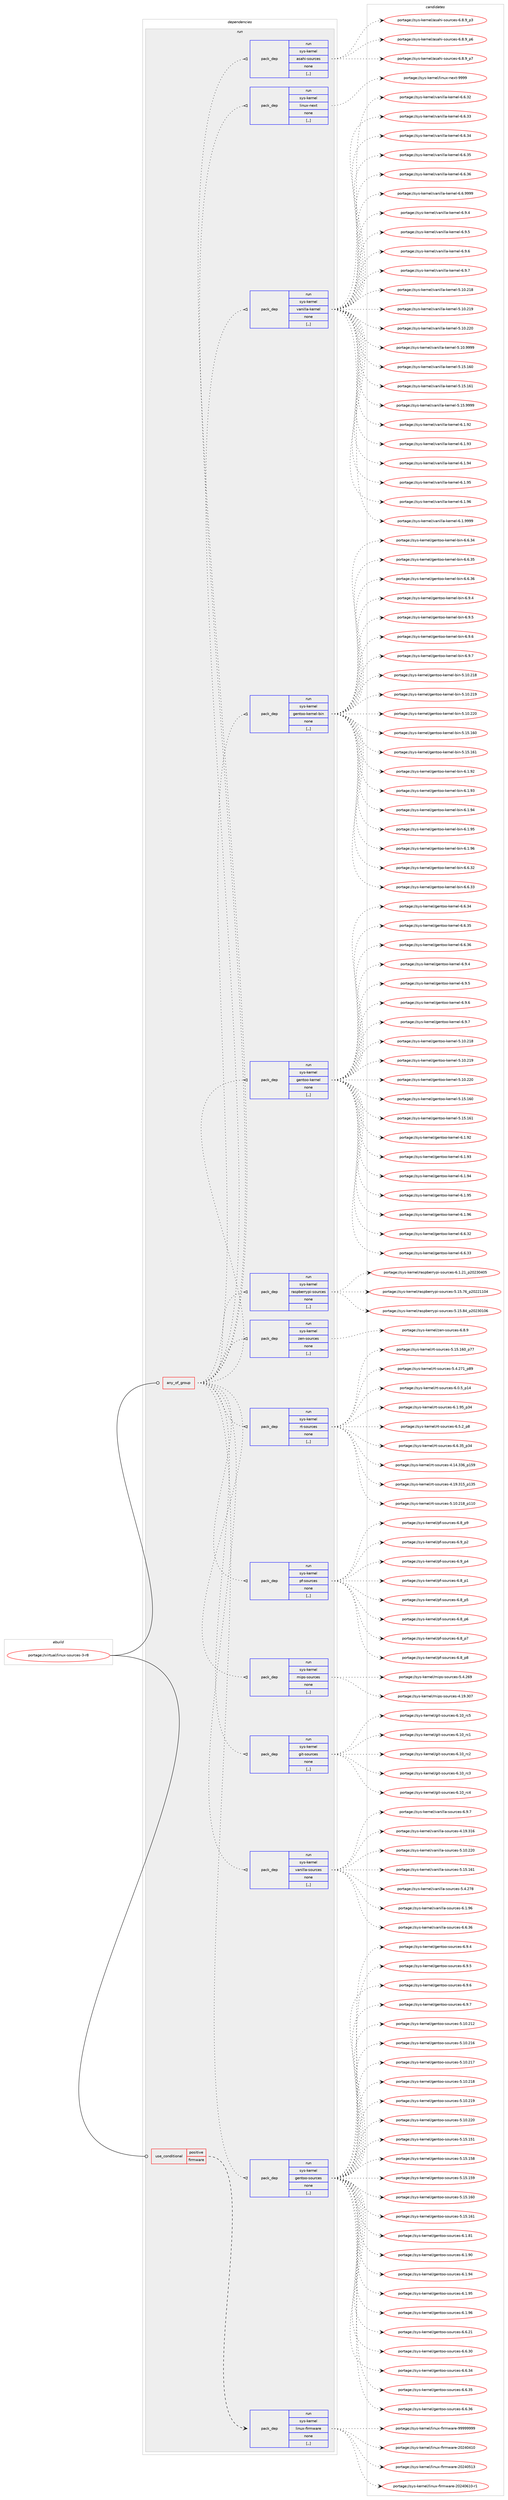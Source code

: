 digraph prolog {

# *************
# Graph options
# *************

newrank=true;
concentrate=true;
compound=true;
graph [rankdir=LR,fontname=Helvetica,fontsize=10,ranksep=1.5];#, ranksep=2.5, nodesep=0.2];
edge  [arrowhead=vee];
node  [fontname=Helvetica,fontsize=10];

# **********
# The ebuild
# **********

subgraph cluster_leftcol {
color=gray;
rank=same;
label=<<i>ebuild</i>>;
id [label="portage://virtual/linux-sources-3-r8", color=red, width=4, href="../virtual/linux-sources-3-r8.svg"];
}

# ****************
# The dependencies
# ****************

subgraph cluster_midcol {
color=gray;
label=<<i>dependencies</i>>;
subgraph cluster_compile {
fillcolor="#eeeeee";
style=filled;
label=<<i>compile</i>>;
}
subgraph cluster_compileandrun {
fillcolor="#eeeeee";
style=filled;
label=<<i>compile and run</i>>;
}
subgraph cluster_run {
fillcolor="#eeeeee";
style=filled;
label=<<i>run</i>>;
subgraph any26 {
dependency4120 [label=<<TABLE BORDER="0" CELLBORDER="1" CELLSPACING="0" CELLPADDING="4"><TR><TD CELLPADDING="10">any_of_group</TD></TR></TABLE>>, shape=none, color=red];subgraph pack3433 {
dependency4121 [label=<<TABLE BORDER="0" CELLBORDER="1" CELLSPACING="0" CELLPADDING="4" WIDTH="220"><TR><TD ROWSPAN="6" CELLPADDING="30">pack_dep</TD></TR><TR><TD WIDTH="110">run</TD></TR><TR><TD>sys-kernel</TD></TR><TR><TD>gentoo-sources</TD></TR><TR><TD>none</TD></TR><TR><TD>[,,]</TD></TR></TABLE>>, shape=none, color=blue];
}
dependency4120:e -> dependency4121:w [weight=20,style="dotted",arrowhead="oinv"];
subgraph pack3434 {
dependency4122 [label=<<TABLE BORDER="0" CELLBORDER="1" CELLSPACING="0" CELLPADDING="4" WIDTH="220"><TR><TD ROWSPAN="6" CELLPADDING="30">pack_dep</TD></TR><TR><TD WIDTH="110">run</TD></TR><TR><TD>sys-kernel</TD></TR><TR><TD>vanilla-sources</TD></TR><TR><TD>none</TD></TR><TR><TD>[,,]</TD></TR></TABLE>>, shape=none, color=blue];
}
dependency4120:e -> dependency4122:w [weight=20,style="dotted",arrowhead="oinv"];
subgraph pack3435 {
dependency4123 [label=<<TABLE BORDER="0" CELLBORDER="1" CELLSPACING="0" CELLPADDING="4" WIDTH="220"><TR><TD ROWSPAN="6" CELLPADDING="30">pack_dep</TD></TR><TR><TD WIDTH="110">run</TD></TR><TR><TD>sys-kernel</TD></TR><TR><TD>git-sources</TD></TR><TR><TD>none</TD></TR><TR><TD>[,,]</TD></TR></TABLE>>, shape=none, color=blue];
}
dependency4120:e -> dependency4123:w [weight=20,style="dotted",arrowhead="oinv"];
subgraph pack3436 {
dependency4124 [label=<<TABLE BORDER="0" CELLBORDER="1" CELLSPACING="0" CELLPADDING="4" WIDTH="220"><TR><TD ROWSPAN="6" CELLPADDING="30">pack_dep</TD></TR><TR><TD WIDTH="110">run</TD></TR><TR><TD>sys-kernel</TD></TR><TR><TD>mips-sources</TD></TR><TR><TD>none</TD></TR><TR><TD>[,,]</TD></TR></TABLE>>, shape=none, color=blue];
}
dependency4120:e -> dependency4124:w [weight=20,style="dotted",arrowhead="oinv"];
subgraph pack3437 {
dependency4125 [label=<<TABLE BORDER="0" CELLBORDER="1" CELLSPACING="0" CELLPADDING="4" WIDTH="220"><TR><TD ROWSPAN="6" CELLPADDING="30">pack_dep</TD></TR><TR><TD WIDTH="110">run</TD></TR><TR><TD>sys-kernel</TD></TR><TR><TD>pf-sources</TD></TR><TR><TD>none</TD></TR><TR><TD>[,,]</TD></TR></TABLE>>, shape=none, color=blue];
}
dependency4120:e -> dependency4125:w [weight=20,style="dotted",arrowhead="oinv"];
subgraph pack3438 {
dependency4126 [label=<<TABLE BORDER="0" CELLBORDER="1" CELLSPACING="0" CELLPADDING="4" WIDTH="220"><TR><TD ROWSPAN="6" CELLPADDING="30">pack_dep</TD></TR><TR><TD WIDTH="110">run</TD></TR><TR><TD>sys-kernel</TD></TR><TR><TD>rt-sources</TD></TR><TR><TD>none</TD></TR><TR><TD>[,,]</TD></TR></TABLE>>, shape=none, color=blue];
}
dependency4120:e -> dependency4126:w [weight=20,style="dotted",arrowhead="oinv"];
subgraph pack3439 {
dependency4127 [label=<<TABLE BORDER="0" CELLBORDER="1" CELLSPACING="0" CELLPADDING="4" WIDTH="220"><TR><TD ROWSPAN="6" CELLPADDING="30">pack_dep</TD></TR><TR><TD WIDTH="110">run</TD></TR><TR><TD>sys-kernel</TD></TR><TR><TD>zen-sources</TD></TR><TR><TD>none</TD></TR><TR><TD>[,,]</TD></TR></TABLE>>, shape=none, color=blue];
}
dependency4120:e -> dependency4127:w [weight=20,style="dotted",arrowhead="oinv"];
subgraph pack3440 {
dependency4128 [label=<<TABLE BORDER="0" CELLBORDER="1" CELLSPACING="0" CELLPADDING="4" WIDTH="220"><TR><TD ROWSPAN="6" CELLPADDING="30">pack_dep</TD></TR><TR><TD WIDTH="110">run</TD></TR><TR><TD>sys-kernel</TD></TR><TR><TD>raspberrypi-sources</TD></TR><TR><TD>none</TD></TR><TR><TD>[,,]</TD></TR></TABLE>>, shape=none, color=blue];
}
dependency4120:e -> dependency4128:w [weight=20,style="dotted",arrowhead="oinv"];
subgraph pack3441 {
dependency4129 [label=<<TABLE BORDER="0" CELLBORDER="1" CELLSPACING="0" CELLPADDING="4" WIDTH="220"><TR><TD ROWSPAN="6" CELLPADDING="30">pack_dep</TD></TR><TR><TD WIDTH="110">run</TD></TR><TR><TD>sys-kernel</TD></TR><TR><TD>gentoo-kernel</TD></TR><TR><TD>none</TD></TR><TR><TD>[,,]</TD></TR></TABLE>>, shape=none, color=blue];
}
dependency4120:e -> dependency4129:w [weight=20,style="dotted",arrowhead="oinv"];
subgraph pack3442 {
dependency4130 [label=<<TABLE BORDER="0" CELLBORDER="1" CELLSPACING="0" CELLPADDING="4" WIDTH="220"><TR><TD ROWSPAN="6" CELLPADDING="30">pack_dep</TD></TR><TR><TD WIDTH="110">run</TD></TR><TR><TD>sys-kernel</TD></TR><TR><TD>gentoo-kernel-bin</TD></TR><TR><TD>none</TD></TR><TR><TD>[,,]</TD></TR></TABLE>>, shape=none, color=blue];
}
dependency4120:e -> dependency4130:w [weight=20,style="dotted",arrowhead="oinv"];
subgraph pack3443 {
dependency4131 [label=<<TABLE BORDER="0" CELLBORDER="1" CELLSPACING="0" CELLPADDING="4" WIDTH="220"><TR><TD ROWSPAN="6" CELLPADDING="30">pack_dep</TD></TR><TR><TD WIDTH="110">run</TD></TR><TR><TD>sys-kernel</TD></TR><TR><TD>vanilla-kernel</TD></TR><TR><TD>none</TD></TR><TR><TD>[,,]</TD></TR></TABLE>>, shape=none, color=blue];
}
dependency4120:e -> dependency4131:w [weight=20,style="dotted",arrowhead="oinv"];
subgraph pack3444 {
dependency4132 [label=<<TABLE BORDER="0" CELLBORDER="1" CELLSPACING="0" CELLPADDING="4" WIDTH="220"><TR><TD ROWSPAN="6" CELLPADDING="30">pack_dep</TD></TR><TR><TD WIDTH="110">run</TD></TR><TR><TD>sys-kernel</TD></TR><TR><TD>linux-next</TD></TR><TR><TD>none</TD></TR><TR><TD>[,,]</TD></TR></TABLE>>, shape=none, color=blue];
}
dependency4120:e -> dependency4132:w [weight=20,style="dotted",arrowhead="oinv"];
subgraph pack3445 {
dependency4133 [label=<<TABLE BORDER="0" CELLBORDER="1" CELLSPACING="0" CELLPADDING="4" WIDTH="220"><TR><TD ROWSPAN="6" CELLPADDING="30">pack_dep</TD></TR><TR><TD WIDTH="110">run</TD></TR><TR><TD>sys-kernel</TD></TR><TR><TD>asahi-sources</TD></TR><TR><TD>none</TD></TR><TR><TD>[,,]</TD></TR></TABLE>>, shape=none, color=blue];
}
dependency4120:e -> dependency4133:w [weight=20,style="dotted",arrowhead="oinv"];
}
id:e -> dependency4120:w [weight=20,style="solid",arrowhead="odot"];
subgraph cond663 {
dependency4134 [label=<<TABLE BORDER="0" CELLBORDER="1" CELLSPACING="0" CELLPADDING="4"><TR><TD ROWSPAN="3" CELLPADDING="10">use_conditional</TD></TR><TR><TD>positive</TD></TR><TR><TD>firmware</TD></TR></TABLE>>, shape=none, color=red];
subgraph pack3446 {
dependency4135 [label=<<TABLE BORDER="0" CELLBORDER="1" CELLSPACING="0" CELLPADDING="4" WIDTH="220"><TR><TD ROWSPAN="6" CELLPADDING="30">pack_dep</TD></TR><TR><TD WIDTH="110">run</TD></TR><TR><TD>sys-kernel</TD></TR><TR><TD>linux-firmware</TD></TR><TR><TD>none</TD></TR><TR><TD>[,,]</TD></TR></TABLE>>, shape=none, color=blue];
}
dependency4134:e -> dependency4135:w [weight=20,style="dashed",arrowhead="vee"];
}
id:e -> dependency4134:w [weight=20,style="solid",arrowhead="odot"];
}
}

# **************
# The candidates
# **************

subgraph cluster_choices {
rank=same;
color=gray;
label=<<i>candidates</i>>;

subgraph choice3433 {
color=black;
nodesep=1;
choice11512111545107101114110101108471031011101161111114511511111711499101115455346494846504950 [label="portage://sys-kernel/gentoo-sources-5.10.212", color=red, width=4,href="../sys-kernel/gentoo-sources-5.10.212.svg"];
choice11512111545107101114110101108471031011101161111114511511111711499101115455346494846504954 [label="portage://sys-kernel/gentoo-sources-5.10.216", color=red, width=4,href="../sys-kernel/gentoo-sources-5.10.216.svg"];
choice11512111545107101114110101108471031011101161111114511511111711499101115455346494846504955 [label="portage://sys-kernel/gentoo-sources-5.10.217", color=red, width=4,href="../sys-kernel/gentoo-sources-5.10.217.svg"];
choice11512111545107101114110101108471031011101161111114511511111711499101115455346494846504956 [label="portage://sys-kernel/gentoo-sources-5.10.218", color=red, width=4,href="../sys-kernel/gentoo-sources-5.10.218.svg"];
choice11512111545107101114110101108471031011101161111114511511111711499101115455346494846504957 [label="portage://sys-kernel/gentoo-sources-5.10.219", color=red, width=4,href="../sys-kernel/gentoo-sources-5.10.219.svg"];
choice11512111545107101114110101108471031011101161111114511511111711499101115455346494846505048 [label="portage://sys-kernel/gentoo-sources-5.10.220", color=red, width=4,href="../sys-kernel/gentoo-sources-5.10.220.svg"];
choice11512111545107101114110101108471031011101161111114511511111711499101115455346495346495349 [label="portage://sys-kernel/gentoo-sources-5.15.151", color=red, width=4,href="../sys-kernel/gentoo-sources-5.15.151.svg"];
choice11512111545107101114110101108471031011101161111114511511111711499101115455346495346495356 [label="portage://sys-kernel/gentoo-sources-5.15.158", color=red, width=4,href="../sys-kernel/gentoo-sources-5.15.158.svg"];
choice11512111545107101114110101108471031011101161111114511511111711499101115455346495346495357 [label="portage://sys-kernel/gentoo-sources-5.15.159", color=red, width=4,href="../sys-kernel/gentoo-sources-5.15.159.svg"];
choice11512111545107101114110101108471031011101161111114511511111711499101115455346495346495448 [label="portage://sys-kernel/gentoo-sources-5.15.160", color=red, width=4,href="../sys-kernel/gentoo-sources-5.15.160.svg"];
choice11512111545107101114110101108471031011101161111114511511111711499101115455346495346495449 [label="portage://sys-kernel/gentoo-sources-5.15.161", color=red, width=4,href="../sys-kernel/gentoo-sources-5.15.161.svg"];
choice1151211154510710111411010110847103101110116111111451151111171149910111545544649465649 [label="portage://sys-kernel/gentoo-sources-6.1.81", color=red, width=4,href="../sys-kernel/gentoo-sources-6.1.81.svg"];
choice1151211154510710111411010110847103101110116111111451151111171149910111545544649465748 [label="portage://sys-kernel/gentoo-sources-6.1.90", color=red, width=4,href="../sys-kernel/gentoo-sources-6.1.90.svg"];
choice1151211154510710111411010110847103101110116111111451151111171149910111545544649465752 [label="portage://sys-kernel/gentoo-sources-6.1.94", color=red, width=4,href="../sys-kernel/gentoo-sources-6.1.94.svg"];
choice1151211154510710111411010110847103101110116111111451151111171149910111545544649465753 [label="portage://sys-kernel/gentoo-sources-6.1.95", color=red, width=4,href="../sys-kernel/gentoo-sources-6.1.95.svg"];
choice1151211154510710111411010110847103101110116111111451151111171149910111545544649465754 [label="portage://sys-kernel/gentoo-sources-6.1.96", color=red, width=4,href="../sys-kernel/gentoo-sources-6.1.96.svg"];
choice1151211154510710111411010110847103101110116111111451151111171149910111545544654465049 [label="portage://sys-kernel/gentoo-sources-6.6.21", color=red, width=4,href="../sys-kernel/gentoo-sources-6.6.21.svg"];
choice1151211154510710111411010110847103101110116111111451151111171149910111545544654465148 [label="portage://sys-kernel/gentoo-sources-6.6.30", color=red, width=4,href="../sys-kernel/gentoo-sources-6.6.30.svg"];
choice1151211154510710111411010110847103101110116111111451151111171149910111545544654465152 [label="portage://sys-kernel/gentoo-sources-6.6.34", color=red, width=4,href="../sys-kernel/gentoo-sources-6.6.34.svg"];
choice1151211154510710111411010110847103101110116111111451151111171149910111545544654465153 [label="portage://sys-kernel/gentoo-sources-6.6.35", color=red, width=4,href="../sys-kernel/gentoo-sources-6.6.35.svg"];
choice1151211154510710111411010110847103101110116111111451151111171149910111545544654465154 [label="portage://sys-kernel/gentoo-sources-6.6.36", color=red, width=4,href="../sys-kernel/gentoo-sources-6.6.36.svg"];
choice11512111545107101114110101108471031011101161111114511511111711499101115455446574652 [label="portage://sys-kernel/gentoo-sources-6.9.4", color=red, width=4,href="../sys-kernel/gentoo-sources-6.9.4.svg"];
choice11512111545107101114110101108471031011101161111114511511111711499101115455446574653 [label="portage://sys-kernel/gentoo-sources-6.9.5", color=red, width=4,href="../sys-kernel/gentoo-sources-6.9.5.svg"];
choice11512111545107101114110101108471031011101161111114511511111711499101115455446574654 [label="portage://sys-kernel/gentoo-sources-6.9.6", color=red, width=4,href="../sys-kernel/gentoo-sources-6.9.6.svg"];
choice11512111545107101114110101108471031011101161111114511511111711499101115455446574655 [label="portage://sys-kernel/gentoo-sources-6.9.7", color=red, width=4,href="../sys-kernel/gentoo-sources-6.9.7.svg"];
dependency4121:e -> choice11512111545107101114110101108471031011101161111114511511111711499101115455346494846504950:w [style=dotted,weight="100"];
dependency4121:e -> choice11512111545107101114110101108471031011101161111114511511111711499101115455346494846504954:w [style=dotted,weight="100"];
dependency4121:e -> choice11512111545107101114110101108471031011101161111114511511111711499101115455346494846504955:w [style=dotted,weight="100"];
dependency4121:e -> choice11512111545107101114110101108471031011101161111114511511111711499101115455346494846504956:w [style=dotted,weight="100"];
dependency4121:e -> choice11512111545107101114110101108471031011101161111114511511111711499101115455346494846504957:w [style=dotted,weight="100"];
dependency4121:e -> choice11512111545107101114110101108471031011101161111114511511111711499101115455346494846505048:w [style=dotted,weight="100"];
dependency4121:e -> choice11512111545107101114110101108471031011101161111114511511111711499101115455346495346495349:w [style=dotted,weight="100"];
dependency4121:e -> choice11512111545107101114110101108471031011101161111114511511111711499101115455346495346495356:w [style=dotted,weight="100"];
dependency4121:e -> choice11512111545107101114110101108471031011101161111114511511111711499101115455346495346495357:w [style=dotted,weight="100"];
dependency4121:e -> choice11512111545107101114110101108471031011101161111114511511111711499101115455346495346495448:w [style=dotted,weight="100"];
dependency4121:e -> choice11512111545107101114110101108471031011101161111114511511111711499101115455346495346495449:w [style=dotted,weight="100"];
dependency4121:e -> choice1151211154510710111411010110847103101110116111111451151111171149910111545544649465649:w [style=dotted,weight="100"];
dependency4121:e -> choice1151211154510710111411010110847103101110116111111451151111171149910111545544649465748:w [style=dotted,weight="100"];
dependency4121:e -> choice1151211154510710111411010110847103101110116111111451151111171149910111545544649465752:w [style=dotted,weight="100"];
dependency4121:e -> choice1151211154510710111411010110847103101110116111111451151111171149910111545544649465753:w [style=dotted,weight="100"];
dependency4121:e -> choice1151211154510710111411010110847103101110116111111451151111171149910111545544649465754:w [style=dotted,weight="100"];
dependency4121:e -> choice1151211154510710111411010110847103101110116111111451151111171149910111545544654465049:w [style=dotted,weight="100"];
dependency4121:e -> choice1151211154510710111411010110847103101110116111111451151111171149910111545544654465148:w [style=dotted,weight="100"];
dependency4121:e -> choice1151211154510710111411010110847103101110116111111451151111171149910111545544654465152:w [style=dotted,weight="100"];
dependency4121:e -> choice1151211154510710111411010110847103101110116111111451151111171149910111545544654465153:w [style=dotted,weight="100"];
dependency4121:e -> choice1151211154510710111411010110847103101110116111111451151111171149910111545544654465154:w [style=dotted,weight="100"];
dependency4121:e -> choice11512111545107101114110101108471031011101161111114511511111711499101115455446574652:w [style=dotted,weight="100"];
dependency4121:e -> choice11512111545107101114110101108471031011101161111114511511111711499101115455446574653:w [style=dotted,weight="100"];
dependency4121:e -> choice11512111545107101114110101108471031011101161111114511511111711499101115455446574654:w [style=dotted,weight="100"];
dependency4121:e -> choice11512111545107101114110101108471031011101161111114511511111711499101115455446574655:w [style=dotted,weight="100"];
}
subgraph choice3434 {
color=black;
nodesep=1;
choice115121115451071011141101011084711897110105108108974511511111711499101115455246495746514954 [label="portage://sys-kernel/vanilla-sources-4.19.316", color=red, width=4,href="../sys-kernel/vanilla-sources-4.19.316.svg"];
choice115121115451071011141101011084711897110105108108974511511111711499101115455346494846505048 [label="portage://sys-kernel/vanilla-sources-5.10.220", color=red, width=4,href="../sys-kernel/vanilla-sources-5.10.220.svg"];
choice115121115451071011141101011084711897110105108108974511511111711499101115455346495346495449 [label="portage://sys-kernel/vanilla-sources-5.15.161", color=red, width=4,href="../sys-kernel/vanilla-sources-5.15.161.svg"];
choice1151211154510710111411010110847118971101051081089745115111117114991011154553465246505556 [label="portage://sys-kernel/vanilla-sources-5.4.278", color=red, width=4,href="../sys-kernel/vanilla-sources-5.4.278.svg"];
choice11512111545107101114110101108471189711010510810897451151111171149910111545544649465754 [label="portage://sys-kernel/vanilla-sources-6.1.96", color=red, width=4,href="../sys-kernel/vanilla-sources-6.1.96.svg"];
choice11512111545107101114110101108471189711010510810897451151111171149910111545544654465154 [label="portage://sys-kernel/vanilla-sources-6.6.36", color=red, width=4,href="../sys-kernel/vanilla-sources-6.6.36.svg"];
choice115121115451071011141101011084711897110105108108974511511111711499101115455446574655 [label="portage://sys-kernel/vanilla-sources-6.9.7", color=red, width=4,href="../sys-kernel/vanilla-sources-6.9.7.svg"];
dependency4122:e -> choice115121115451071011141101011084711897110105108108974511511111711499101115455246495746514954:w [style=dotted,weight="100"];
dependency4122:e -> choice115121115451071011141101011084711897110105108108974511511111711499101115455346494846505048:w [style=dotted,weight="100"];
dependency4122:e -> choice115121115451071011141101011084711897110105108108974511511111711499101115455346495346495449:w [style=dotted,weight="100"];
dependency4122:e -> choice1151211154510710111411010110847118971101051081089745115111117114991011154553465246505556:w [style=dotted,weight="100"];
dependency4122:e -> choice11512111545107101114110101108471189711010510810897451151111171149910111545544649465754:w [style=dotted,weight="100"];
dependency4122:e -> choice11512111545107101114110101108471189711010510810897451151111171149910111545544654465154:w [style=dotted,weight="100"];
dependency4122:e -> choice115121115451071011141101011084711897110105108108974511511111711499101115455446574655:w [style=dotted,weight="100"];
}
subgraph choice3435 {
color=black;
nodesep=1;
choice115121115451071011141101011084710310511645115111117114991011154554464948951149949 [label="portage://sys-kernel/git-sources-6.10_rc1", color=red, width=4,href="../sys-kernel/git-sources-6.10_rc1.svg"];
choice115121115451071011141101011084710310511645115111117114991011154554464948951149950 [label="portage://sys-kernel/git-sources-6.10_rc2", color=red, width=4,href="../sys-kernel/git-sources-6.10_rc2.svg"];
choice115121115451071011141101011084710310511645115111117114991011154554464948951149951 [label="portage://sys-kernel/git-sources-6.10_rc3", color=red, width=4,href="../sys-kernel/git-sources-6.10_rc3.svg"];
choice115121115451071011141101011084710310511645115111117114991011154554464948951149952 [label="portage://sys-kernel/git-sources-6.10_rc4", color=red, width=4,href="../sys-kernel/git-sources-6.10_rc4.svg"];
choice115121115451071011141101011084710310511645115111117114991011154554464948951149953 [label="portage://sys-kernel/git-sources-6.10_rc5", color=red, width=4,href="../sys-kernel/git-sources-6.10_rc5.svg"];
dependency4123:e -> choice115121115451071011141101011084710310511645115111117114991011154554464948951149949:w [style=dotted,weight="100"];
dependency4123:e -> choice115121115451071011141101011084710310511645115111117114991011154554464948951149950:w [style=dotted,weight="100"];
dependency4123:e -> choice115121115451071011141101011084710310511645115111117114991011154554464948951149951:w [style=dotted,weight="100"];
dependency4123:e -> choice115121115451071011141101011084710310511645115111117114991011154554464948951149952:w [style=dotted,weight="100"];
dependency4123:e -> choice115121115451071011141101011084710310511645115111117114991011154554464948951149953:w [style=dotted,weight="100"];
}
subgraph choice3436 {
color=black;
nodesep=1;
choice11512111545107101114110101108471091051121154511511111711499101115455246495746514855 [label="portage://sys-kernel/mips-sources-4.19.307", color=red, width=4,href="../sys-kernel/mips-sources-4.19.307.svg"];
choice115121115451071011141101011084710910511211545115111117114991011154553465246505457 [label="portage://sys-kernel/mips-sources-5.4.269", color=red, width=4,href="../sys-kernel/mips-sources-5.4.269.svg"];
dependency4124:e -> choice11512111545107101114110101108471091051121154511511111711499101115455246495746514855:w [style=dotted,weight="100"];
dependency4124:e -> choice115121115451071011141101011084710910511211545115111117114991011154553465246505457:w [style=dotted,weight="100"];
}
subgraph choice3437 {
color=black;
nodesep=1;
choice11512111545107101114110101108471121024511511111711499101115455446569511249 [label="portage://sys-kernel/pf-sources-6.8_p1", color=red, width=4,href="../sys-kernel/pf-sources-6.8_p1.svg"];
choice11512111545107101114110101108471121024511511111711499101115455446569511253 [label="portage://sys-kernel/pf-sources-6.8_p5", color=red, width=4,href="../sys-kernel/pf-sources-6.8_p5.svg"];
choice11512111545107101114110101108471121024511511111711499101115455446569511254 [label="portage://sys-kernel/pf-sources-6.8_p6", color=red, width=4,href="../sys-kernel/pf-sources-6.8_p6.svg"];
choice11512111545107101114110101108471121024511511111711499101115455446569511255 [label="portage://sys-kernel/pf-sources-6.8_p7", color=red, width=4,href="../sys-kernel/pf-sources-6.8_p7.svg"];
choice11512111545107101114110101108471121024511511111711499101115455446569511256 [label="portage://sys-kernel/pf-sources-6.8_p8", color=red, width=4,href="../sys-kernel/pf-sources-6.8_p8.svg"];
choice11512111545107101114110101108471121024511511111711499101115455446569511257 [label="portage://sys-kernel/pf-sources-6.8_p9", color=red, width=4,href="../sys-kernel/pf-sources-6.8_p9.svg"];
choice11512111545107101114110101108471121024511511111711499101115455446579511250 [label="portage://sys-kernel/pf-sources-6.9_p2", color=red, width=4,href="../sys-kernel/pf-sources-6.9_p2.svg"];
choice11512111545107101114110101108471121024511511111711499101115455446579511252 [label="portage://sys-kernel/pf-sources-6.9_p4", color=red, width=4,href="../sys-kernel/pf-sources-6.9_p4.svg"];
dependency4125:e -> choice11512111545107101114110101108471121024511511111711499101115455446569511249:w [style=dotted,weight="100"];
dependency4125:e -> choice11512111545107101114110101108471121024511511111711499101115455446569511253:w [style=dotted,weight="100"];
dependency4125:e -> choice11512111545107101114110101108471121024511511111711499101115455446569511254:w [style=dotted,weight="100"];
dependency4125:e -> choice11512111545107101114110101108471121024511511111711499101115455446569511255:w [style=dotted,weight="100"];
dependency4125:e -> choice11512111545107101114110101108471121024511511111711499101115455446569511256:w [style=dotted,weight="100"];
dependency4125:e -> choice11512111545107101114110101108471121024511511111711499101115455446569511257:w [style=dotted,weight="100"];
dependency4125:e -> choice11512111545107101114110101108471121024511511111711499101115455446579511250:w [style=dotted,weight="100"];
dependency4125:e -> choice11512111545107101114110101108471121024511511111711499101115455446579511252:w [style=dotted,weight="100"];
}
subgraph choice3438 {
color=black;
nodesep=1;
choice1151211154510710111411010110847114116451151111171149910111545524649524651515495112495357 [label="portage://sys-kernel/rt-sources-4.14.336_p159", color=red, width=4,href="../sys-kernel/rt-sources-4.14.336_p159.svg"];
choice1151211154510710111411010110847114116451151111171149910111545524649574651495395112495153 [label="portage://sys-kernel/rt-sources-4.19.315_p135", color=red, width=4,href="../sys-kernel/rt-sources-4.19.315_p135.svg"];
choice1151211154510710111411010110847114116451151111171149910111545534649484650495695112494948 [label="portage://sys-kernel/rt-sources-5.10.218_p110", color=red, width=4,href="../sys-kernel/rt-sources-5.10.218_p110.svg"];
choice11512111545107101114110101108471141164511511111711499101115455346495346495448951125555 [label="portage://sys-kernel/rt-sources-5.15.160_p77", color=red, width=4,href="../sys-kernel/rt-sources-5.15.160_p77.svg"];
choice115121115451071011141101011084711411645115111117114991011154553465246505549951125657 [label="portage://sys-kernel/rt-sources-5.4.271_p89", color=red, width=4,href="../sys-kernel/rt-sources-5.4.271_p89.svg"];
choice11512111545107101114110101108471141164511511111711499101115455446484653951124952 [label="portage://sys-kernel/rt-sources-6.0.5_p14", color=red, width=4,href="../sys-kernel/rt-sources-6.0.5_p14.svg"];
choice1151211154510710111411010110847114116451151111171149910111545544649465753951125152 [label="portage://sys-kernel/rt-sources-6.1.95_p34", color=red, width=4,href="../sys-kernel/rt-sources-6.1.95_p34.svg"];
choice115121115451071011141101011084711411645115111117114991011154554465346509511256 [label="portage://sys-kernel/rt-sources-6.5.2_p8", color=red, width=4,href="../sys-kernel/rt-sources-6.5.2_p8.svg"];
choice1151211154510710111411010110847114116451151111171149910111545544654465153951125152 [label="portage://sys-kernel/rt-sources-6.6.35_p34", color=red, width=4,href="../sys-kernel/rt-sources-6.6.35_p34.svg"];
dependency4126:e -> choice1151211154510710111411010110847114116451151111171149910111545524649524651515495112495357:w [style=dotted,weight="100"];
dependency4126:e -> choice1151211154510710111411010110847114116451151111171149910111545524649574651495395112495153:w [style=dotted,weight="100"];
dependency4126:e -> choice1151211154510710111411010110847114116451151111171149910111545534649484650495695112494948:w [style=dotted,weight="100"];
dependency4126:e -> choice11512111545107101114110101108471141164511511111711499101115455346495346495448951125555:w [style=dotted,weight="100"];
dependency4126:e -> choice115121115451071011141101011084711411645115111117114991011154553465246505549951125657:w [style=dotted,weight="100"];
dependency4126:e -> choice11512111545107101114110101108471141164511511111711499101115455446484653951124952:w [style=dotted,weight="100"];
dependency4126:e -> choice1151211154510710111411010110847114116451151111171149910111545544649465753951125152:w [style=dotted,weight="100"];
dependency4126:e -> choice115121115451071011141101011084711411645115111117114991011154554465346509511256:w [style=dotted,weight="100"];
dependency4126:e -> choice1151211154510710111411010110847114116451151111171149910111545544654465153951125152:w [style=dotted,weight="100"];
}
subgraph choice3439 {
color=black;
nodesep=1;
choice11512111545107101114110101108471221011104511511111711499101115455446564657 [label="portage://sys-kernel/zen-sources-6.8.9", color=red, width=4,href="../sys-kernel/zen-sources-6.8.9.svg"];
dependency4127:e -> choice11512111545107101114110101108471221011104511511111711499101115455446564657:w [style=dotted,weight="100"];
}
subgraph choice3440 {
color=black;
nodesep=1;
choice1151211154510710111411010110847114971151129810111411412111210545115111117114991011154553464953465554951125048505049494852 [label="portage://sys-kernel/raspberrypi-sources-5.15.76_p20221104", color=red, width=4,href="../sys-kernel/raspberrypi-sources-5.15.76_p20221104.svg"];
choice1151211154510710111411010110847114971151129810111411412111210545115111117114991011154553464953465652951125048505148494854 [label="portage://sys-kernel/raspberrypi-sources-5.15.84_p20230106", color=red, width=4,href="../sys-kernel/raspberrypi-sources-5.15.84_p20230106.svg"];
choice11512111545107101114110101108471149711511298101114114121112105451151111171149910111545544649465049951125048505148524853 [label="portage://sys-kernel/raspberrypi-sources-6.1.21_p20230405", color=red, width=4,href="../sys-kernel/raspberrypi-sources-6.1.21_p20230405.svg"];
dependency4128:e -> choice1151211154510710111411010110847114971151129810111411412111210545115111117114991011154553464953465554951125048505049494852:w [style=dotted,weight="100"];
dependency4128:e -> choice1151211154510710111411010110847114971151129810111411412111210545115111117114991011154553464953465652951125048505148494854:w [style=dotted,weight="100"];
dependency4128:e -> choice11512111545107101114110101108471149711511298101114114121112105451151111171149910111545544649465049951125048505148524853:w [style=dotted,weight="100"];
}
subgraph choice3441 {
color=black;
nodesep=1;
choice115121115451071011141101011084710310111011611111145107101114110101108455346494846504956 [label="portage://sys-kernel/gentoo-kernel-5.10.218", color=red, width=4,href="../sys-kernel/gentoo-kernel-5.10.218.svg"];
choice115121115451071011141101011084710310111011611111145107101114110101108455346494846504957 [label="portage://sys-kernel/gentoo-kernel-5.10.219", color=red, width=4,href="../sys-kernel/gentoo-kernel-5.10.219.svg"];
choice115121115451071011141101011084710310111011611111145107101114110101108455346494846505048 [label="portage://sys-kernel/gentoo-kernel-5.10.220", color=red, width=4,href="../sys-kernel/gentoo-kernel-5.10.220.svg"];
choice115121115451071011141101011084710310111011611111145107101114110101108455346495346495448 [label="portage://sys-kernel/gentoo-kernel-5.15.160", color=red, width=4,href="../sys-kernel/gentoo-kernel-5.15.160.svg"];
choice115121115451071011141101011084710310111011611111145107101114110101108455346495346495449 [label="portage://sys-kernel/gentoo-kernel-5.15.161", color=red, width=4,href="../sys-kernel/gentoo-kernel-5.15.161.svg"];
choice11512111545107101114110101108471031011101161111114510710111411010110845544649465750 [label="portage://sys-kernel/gentoo-kernel-6.1.92", color=red, width=4,href="../sys-kernel/gentoo-kernel-6.1.92.svg"];
choice11512111545107101114110101108471031011101161111114510710111411010110845544649465751 [label="portage://sys-kernel/gentoo-kernel-6.1.93", color=red, width=4,href="../sys-kernel/gentoo-kernel-6.1.93.svg"];
choice11512111545107101114110101108471031011101161111114510710111411010110845544649465752 [label="portage://sys-kernel/gentoo-kernel-6.1.94", color=red, width=4,href="../sys-kernel/gentoo-kernel-6.1.94.svg"];
choice11512111545107101114110101108471031011101161111114510710111411010110845544649465753 [label="portage://sys-kernel/gentoo-kernel-6.1.95", color=red, width=4,href="../sys-kernel/gentoo-kernel-6.1.95.svg"];
choice11512111545107101114110101108471031011101161111114510710111411010110845544649465754 [label="portage://sys-kernel/gentoo-kernel-6.1.96", color=red, width=4,href="../sys-kernel/gentoo-kernel-6.1.96.svg"];
choice11512111545107101114110101108471031011101161111114510710111411010110845544654465150 [label="portage://sys-kernel/gentoo-kernel-6.6.32", color=red, width=4,href="../sys-kernel/gentoo-kernel-6.6.32.svg"];
choice11512111545107101114110101108471031011101161111114510710111411010110845544654465151 [label="portage://sys-kernel/gentoo-kernel-6.6.33", color=red, width=4,href="../sys-kernel/gentoo-kernel-6.6.33.svg"];
choice11512111545107101114110101108471031011101161111114510710111411010110845544654465152 [label="portage://sys-kernel/gentoo-kernel-6.6.34", color=red, width=4,href="../sys-kernel/gentoo-kernel-6.6.34.svg"];
choice11512111545107101114110101108471031011101161111114510710111411010110845544654465153 [label="portage://sys-kernel/gentoo-kernel-6.6.35", color=red, width=4,href="../sys-kernel/gentoo-kernel-6.6.35.svg"];
choice11512111545107101114110101108471031011101161111114510710111411010110845544654465154 [label="portage://sys-kernel/gentoo-kernel-6.6.36", color=red, width=4,href="../sys-kernel/gentoo-kernel-6.6.36.svg"];
choice115121115451071011141101011084710310111011611111145107101114110101108455446574652 [label="portage://sys-kernel/gentoo-kernel-6.9.4", color=red, width=4,href="../sys-kernel/gentoo-kernel-6.9.4.svg"];
choice115121115451071011141101011084710310111011611111145107101114110101108455446574653 [label="portage://sys-kernel/gentoo-kernel-6.9.5", color=red, width=4,href="../sys-kernel/gentoo-kernel-6.9.5.svg"];
choice115121115451071011141101011084710310111011611111145107101114110101108455446574654 [label="portage://sys-kernel/gentoo-kernel-6.9.6", color=red, width=4,href="../sys-kernel/gentoo-kernel-6.9.6.svg"];
choice115121115451071011141101011084710310111011611111145107101114110101108455446574655 [label="portage://sys-kernel/gentoo-kernel-6.9.7", color=red, width=4,href="../sys-kernel/gentoo-kernel-6.9.7.svg"];
dependency4129:e -> choice115121115451071011141101011084710310111011611111145107101114110101108455346494846504956:w [style=dotted,weight="100"];
dependency4129:e -> choice115121115451071011141101011084710310111011611111145107101114110101108455346494846504957:w [style=dotted,weight="100"];
dependency4129:e -> choice115121115451071011141101011084710310111011611111145107101114110101108455346494846505048:w [style=dotted,weight="100"];
dependency4129:e -> choice115121115451071011141101011084710310111011611111145107101114110101108455346495346495448:w [style=dotted,weight="100"];
dependency4129:e -> choice115121115451071011141101011084710310111011611111145107101114110101108455346495346495449:w [style=dotted,weight="100"];
dependency4129:e -> choice11512111545107101114110101108471031011101161111114510710111411010110845544649465750:w [style=dotted,weight="100"];
dependency4129:e -> choice11512111545107101114110101108471031011101161111114510710111411010110845544649465751:w [style=dotted,weight="100"];
dependency4129:e -> choice11512111545107101114110101108471031011101161111114510710111411010110845544649465752:w [style=dotted,weight="100"];
dependency4129:e -> choice11512111545107101114110101108471031011101161111114510710111411010110845544649465753:w [style=dotted,weight="100"];
dependency4129:e -> choice11512111545107101114110101108471031011101161111114510710111411010110845544649465754:w [style=dotted,weight="100"];
dependency4129:e -> choice11512111545107101114110101108471031011101161111114510710111411010110845544654465150:w [style=dotted,weight="100"];
dependency4129:e -> choice11512111545107101114110101108471031011101161111114510710111411010110845544654465151:w [style=dotted,weight="100"];
dependency4129:e -> choice11512111545107101114110101108471031011101161111114510710111411010110845544654465152:w [style=dotted,weight="100"];
dependency4129:e -> choice11512111545107101114110101108471031011101161111114510710111411010110845544654465153:w [style=dotted,weight="100"];
dependency4129:e -> choice11512111545107101114110101108471031011101161111114510710111411010110845544654465154:w [style=dotted,weight="100"];
dependency4129:e -> choice115121115451071011141101011084710310111011611111145107101114110101108455446574652:w [style=dotted,weight="100"];
dependency4129:e -> choice115121115451071011141101011084710310111011611111145107101114110101108455446574653:w [style=dotted,weight="100"];
dependency4129:e -> choice115121115451071011141101011084710310111011611111145107101114110101108455446574654:w [style=dotted,weight="100"];
dependency4129:e -> choice115121115451071011141101011084710310111011611111145107101114110101108455446574655:w [style=dotted,weight="100"];
}
subgraph choice3442 {
color=black;
nodesep=1;
choice1151211154510710111411010110847103101110116111111451071011141101011084598105110455346494846504956 [label="portage://sys-kernel/gentoo-kernel-bin-5.10.218", color=red, width=4,href="../sys-kernel/gentoo-kernel-bin-5.10.218.svg"];
choice1151211154510710111411010110847103101110116111111451071011141101011084598105110455346494846504957 [label="portage://sys-kernel/gentoo-kernel-bin-5.10.219", color=red, width=4,href="../sys-kernel/gentoo-kernel-bin-5.10.219.svg"];
choice1151211154510710111411010110847103101110116111111451071011141101011084598105110455346494846505048 [label="portage://sys-kernel/gentoo-kernel-bin-5.10.220", color=red, width=4,href="../sys-kernel/gentoo-kernel-bin-5.10.220.svg"];
choice1151211154510710111411010110847103101110116111111451071011141101011084598105110455346495346495448 [label="portage://sys-kernel/gentoo-kernel-bin-5.15.160", color=red, width=4,href="../sys-kernel/gentoo-kernel-bin-5.15.160.svg"];
choice1151211154510710111411010110847103101110116111111451071011141101011084598105110455346495346495449 [label="portage://sys-kernel/gentoo-kernel-bin-5.15.161", color=red, width=4,href="../sys-kernel/gentoo-kernel-bin-5.15.161.svg"];
choice115121115451071011141101011084710310111011611111145107101114110101108459810511045544649465750 [label="portage://sys-kernel/gentoo-kernel-bin-6.1.92", color=red, width=4,href="../sys-kernel/gentoo-kernel-bin-6.1.92.svg"];
choice115121115451071011141101011084710310111011611111145107101114110101108459810511045544649465751 [label="portage://sys-kernel/gentoo-kernel-bin-6.1.93", color=red, width=4,href="../sys-kernel/gentoo-kernel-bin-6.1.93.svg"];
choice115121115451071011141101011084710310111011611111145107101114110101108459810511045544649465752 [label="portage://sys-kernel/gentoo-kernel-bin-6.1.94", color=red, width=4,href="../sys-kernel/gentoo-kernel-bin-6.1.94.svg"];
choice115121115451071011141101011084710310111011611111145107101114110101108459810511045544649465753 [label="portage://sys-kernel/gentoo-kernel-bin-6.1.95", color=red, width=4,href="../sys-kernel/gentoo-kernel-bin-6.1.95.svg"];
choice115121115451071011141101011084710310111011611111145107101114110101108459810511045544649465754 [label="portage://sys-kernel/gentoo-kernel-bin-6.1.96", color=red, width=4,href="../sys-kernel/gentoo-kernel-bin-6.1.96.svg"];
choice115121115451071011141101011084710310111011611111145107101114110101108459810511045544654465150 [label="portage://sys-kernel/gentoo-kernel-bin-6.6.32", color=red, width=4,href="../sys-kernel/gentoo-kernel-bin-6.6.32.svg"];
choice115121115451071011141101011084710310111011611111145107101114110101108459810511045544654465151 [label="portage://sys-kernel/gentoo-kernel-bin-6.6.33", color=red, width=4,href="../sys-kernel/gentoo-kernel-bin-6.6.33.svg"];
choice115121115451071011141101011084710310111011611111145107101114110101108459810511045544654465152 [label="portage://sys-kernel/gentoo-kernel-bin-6.6.34", color=red, width=4,href="../sys-kernel/gentoo-kernel-bin-6.6.34.svg"];
choice115121115451071011141101011084710310111011611111145107101114110101108459810511045544654465153 [label="portage://sys-kernel/gentoo-kernel-bin-6.6.35", color=red, width=4,href="../sys-kernel/gentoo-kernel-bin-6.6.35.svg"];
choice115121115451071011141101011084710310111011611111145107101114110101108459810511045544654465154 [label="portage://sys-kernel/gentoo-kernel-bin-6.6.36", color=red, width=4,href="../sys-kernel/gentoo-kernel-bin-6.6.36.svg"];
choice1151211154510710111411010110847103101110116111111451071011141101011084598105110455446574652 [label="portage://sys-kernel/gentoo-kernel-bin-6.9.4", color=red, width=4,href="../sys-kernel/gentoo-kernel-bin-6.9.4.svg"];
choice1151211154510710111411010110847103101110116111111451071011141101011084598105110455446574653 [label="portage://sys-kernel/gentoo-kernel-bin-6.9.5", color=red, width=4,href="../sys-kernel/gentoo-kernel-bin-6.9.5.svg"];
choice1151211154510710111411010110847103101110116111111451071011141101011084598105110455446574654 [label="portage://sys-kernel/gentoo-kernel-bin-6.9.6", color=red, width=4,href="../sys-kernel/gentoo-kernel-bin-6.9.6.svg"];
choice1151211154510710111411010110847103101110116111111451071011141101011084598105110455446574655 [label="portage://sys-kernel/gentoo-kernel-bin-6.9.7", color=red, width=4,href="../sys-kernel/gentoo-kernel-bin-6.9.7.svg"];
dependency4130:e -> choice1151211154510710111411010110847103101110116111111451071011141101011084598105110455346494846504956:w [style=dotted,weight="100"];
dependency4130:e -> choice1151211154510710111411010110847103101110116111111451071011141101011084598105110455346494846504957:w [style=dotted,weight="100"];
dependency4130:e -> choice1151211154510710111411010110847103101110116111111451071011141101011084598105110455346494846505048:w [style=dotted,weight="100"];
dependency4130:e -> choice1151211154510710111411010110847103101110116111111451071011141101011084598105110455346495346495448:w [style=dotted,weight="100"];
dependency4130:e -> choice1151211154510710111411010110847103101110116111111451071011141101011084598105110455346495346495449:w [style=dotted,weight="100"];
dependency4130:e -> choice115121115451071011141101011084710310111011611111145107101114110101108459810511045544649465750:w [style=dotted,weight="100"];
dependency4130:e -> choice115121115451071011141101011084710310111011611111145107101114110101108459810511045544649465751:w [style=dotted,weight="100"];
dependency4130:e -> choice115121115451071011141101011084710310111011611111145107101114110101108459810511045544649465752:w [style=dotted,weight="100"];
dependency4130:e -> choice115121115451071011141101011084710310111011611111145107101114110101108459810511045544649465753:w [style=dotted,weight="100"];
dependency4130:e -> choice115121115451071011141101011084710310111011611111145107101114110101108459810511045544649465754:w [style=dotted,weight="100"];
dependency4130:e -> choice115121115451071011141101011084710310111011611111145107101114110101108459810511045544654465150:w [style=dotted,weight="100"];
dependency4130:e -> choice115121115451071011141101011084710310111011611111145107101114110101108459810511045544654465151:w [style=dotted,weight="100"];
dependency4130:e -> choice115121115451071011141101011084710310111011611111145107101114110101108459810511045544654465152:w [style=dotted,weight="100"];
dependency4130:e -> choice115121115451071011141101011084710310111011611111145107101114110101108459810511045544654465153:w [style=dotted,weight="100"];
dependency4130:e -> choice115121115451071011141101011084710310111011611111145107101114110101108459810511045544654465154:w [style=dotted,weight="100"];
dependency4130:e -> choice1151211154510710111411010110847103101110116111111451071011141101011084598105110455446574652:w [style=dotted,weight="100"];
dependency4130:e -> choice1151211154510710111411010110847103101110116111111451071011141101011084598105110455446574653:w [style=dotted,weight="100"];
dependency4130:e -> choice1151211154510710111411010110847103101110116111111451071011141101011084598105110455446574654:w [style=dotted,weight="100"];
dependency4130:e -> choice1151211154510710111411010110847103101110116111111451071011141101011084598105110455446574655:w [style=dotted,weight="100"];
}
subgraph choice3443 {
color=black;
nodesep=1;
choice1151211154510710111411010110847118971101051081089745107101114110101108455346494846504956 [label="portage://sys-kernel/vanilla-kernel-5.10.218", color=red, width=4,href="../sys-kernel/vanilla-kernel-5.10.218.svg"];
choice1151211154510710111411010110847118971101051081089745107101114110101108455346494846504957 [label="portage://sys-kernel/vanilla-kernel-5.10.219", color=red, width=4,href="../sys-kernel/vanilla-kernel-5.10.219.svg"];
choice1151211154510710111411010110847118971101051081089745107101114110101108455346494846505048 [label="portage://sys-kernel/vanilla-kernel-5.10.220", color=red, width=4,href="../sys-kernel/vanilla-kernel-5.10.220.svg"];
choice115121115451071011141101011084711897110105108108974510710111411010110845534649484657575757 [label="portage://sys-kernel/vanilla-kernel-5.10.9999", color=red, width=4,href="../sys-kernel/vanilla-kernel-5.10.9999.svg"];
choice1151211154510710111411010110847118971101051081089745107101114110101108455346495346495448 [label="portage://sys-kernel/vanilla-kernel-5.15.160", color=red, width=4,href="../sys-kernel/vanilla-kernel-5.15.160.svg"];
choice1151211154510710111411010110847118971101051081089745107101114110101108455346495346495449 [label="portage://sys-kernel/vanilla-kernel-5.15.161", color=red, width=4,href="../sys-kernel/vanilla-kernel-5.15.161.svg"];
choice115121115451071011141101011084711897110105108108974510710111411010110845534649534657575757 [label="portage://sys-kernel/vanilla-kernel-5.15.9999", color=red, width=4,href="../sys-kernel/vanilla-kernel-5.15.9999.svg"];
choice115121115451071011141101011084711897110105108108974510710111411010110845544649465750 [label="portage://sys-kernel/vanilla-kernel-6.1.92", color=red, width=4,href="../sys-kernel/vanilla-kernel-6.1.92.svg"];
choice115121115451071011141101011084711897110105108108974510710111411010110845544649465751 [label="portage://sys-kernel/vanilla-kernel-6.1.93", color=red, width=4,href="../sys-kernel/vanilla-kernel-6.1.93.svg"];
choice115121115451071011141101011084711897110105108108974510710111411010110845544649465752 [label="portage://sys-kernel/vanilla-kernel-6.1.94", color=red, width=4,href="../sys-kernel/vanilla-kernel-6.1.94.svg"];
choice115121115451071011141101011084711897110105108108974510710111411010110845544649465753 [label="portage://sys-kernel/vanilla-kernel-6.1.95", color=red, width=4,href="../sys-kernel/vanilla-kernel-6.1.95.svg"];
choice115121115451071011141101011084711897110105108108974510710111411010110845544649465754 [label="portage://sys-kernel/vanilla-kernel-6.1.96", color=red, width=4,href="../sys-kernel/vanilla-kernel-6.1.96.svg"];
choice1151211154510710111411010110847118971101051081089745107101114110101108455446494657575757 [label="portage://sys-kernel/vanilla-kernel-6.1.9999", color=red, width=4,href="../sys-kernel/vanilla-kernel-6.1.9999.svg"];
choice115121115451071011141101011084711897110105108108974510710111411010110845544654465150 [label="portage://sys-kernel/vanilla-kernel-6.6.32", color=red, width=4,href="../sys-kernel/vanilla-kernel-6.6.32.svg"];
choice115121115451071011141101011084711897110105108108974510710111411010110845544654465151 [label="portage://sys-kernel/vanilla-kernel-6.6.33", color=red, width=4,href="../sys-kernel/vanilla-kernel-6.6.33.svg"];
choice115121115451071011141101011084711897110105108108974510710111411010110845544654465152 [label="portage://sys-kernel/vanilla-kernel-6.6.34", color=red, width=4,href="../sys-kernel/vanilla-kernel-6.6.34.svg"];
choice115121115451071011141101011084711897110105108108974510710111411010110845544654465153 [label="portage://sys-kernel/vanilla-kernel-6.6.35", color=red, width=4,href="../sys-kernel/vanilla-kernel-6.6.35.svg"];
choice115121115451071011141101011084711897110105108108974510710111411010110845544654465154 [label="portage://sys-kernel/vanilla-kernel-6.6.36", color=red, width=4,href="../sys-kernel/vanilla-kernel-6.6.36.svg"];
choice1151211154510710111411010110847118971101051081089745107101114110101108455446544657575757 [label="portage://sys-kernel/vanilla-kernel-6.6.9999", color=red, width=4,href="../sys-kernel/vanilla-kernel-6.6.9999.svg"];
choice1151211154510710111411010110847118971101051081089745107101114110101108455446574652 [label="portage://sys-kernel/vanilla-kernel-6.9.4", color=red, width=4,href="../sys-kernel/vanilla-kernel-6.9.4.svg"];
choice1151211154510710111411010110847118971101051081089745107101114110101108455446574653 [label="portage://sys-kernel/vanilla-kernel-6.9.5", color=red, width=4,href="../sys-kernel/vanilla-kernel-6.9.5.svg"];
choice1151211154510710111411010110847118971101051081089745107101114110101108455446574654 [label="portage://sys-kernel/vanilla-kernel-6.9.6", color=red, width=4,href="../sys-kernel/vanilla-kernel-6.9.6.svg"];
choice1151211154510710111411010110847118971101051081089745107101114110101108455446574655 [label="portage://sys-kernel/vanilla-kernel-6.9.7", color=red, width=4,href="../sys-kernel/vanilla-kernel-6.9.7.svg"];
dependency4131:e -> choice1151211154510710111411010110847118971101051081089745107101114110101108455346494846504956:w [style=dotted,weight="100"];
dependency4131:e -> choice1151211154510710111411010110847118971101051081089745107101114110101108455346494846504957:w [style=dotted,weight="100"];
dependency4131:e -> choice1151211154510710111411010110847118971101051081089745107101114110101108455346494846505048:w [style=dotted,weight="100"];
dependency4131:e -> choice115121115451071011141101011084711897110105108108974510710111411010110845534649484657575757:w [style=dotted,weight="100"];
dependency4131:e -> choice1151211154510710111411010110847118971101051081089745107101114110101108455346495346495448:w [style=dotted,weight="100"];
dependency4131:e -> choice1151211154510710111411010110847118971101051081089745107101114110101108455346495346495449:w [style=dotted,weight="100"];
dependency4131:e -> choice115121115451071011141101011084711897110105108108974510710111411010110845534649534657575757:w [style=dotted,weight="100"];
dependency4131:e -> choice115121115451071011141101011084711897110105108108974510710111411010110845544649465750:w [style=dotted,weight="100"];
dependency4131:e -> choice115121115451071011141101011084711897110105108108974510710111411010110845544649465751:w [style=dotted,weight="100"];
dependency4131:e -> choice115121115451071011141101011084711897110105108108974510710111411010110845544649465752:w [style=dotted,weight="100"];
dependency4131:e -> choice115121115451071011141101011084711897110105108108974510710111411010110845544649465753:w [style=dotted,weight="100"];
dependency4131:e -> choice115121115451071011141101011084711897110105108108974510710111411010110845544649465754:w [style=dotted,weight="100"];
dependency4131:e -> choice1151211154510710111411010110847118971101051081089745107101114110101108455446494657575757:w [style=dotted,weight="100"];
dependency4131:e -> choice115121115451071011141101011084711897110105108108974510710111411010110845544654465150:w [style=dotted,weight="100"];
dependency4131:e -> choice115121115451071011141101011084711897110105108108974510710111411010110845544654465151:w [style=dotted,weight="100"];
dependency4131:e -> choice115121115451071011141101011084711897110105108108974510710111411010110845544654465152:w [style=dotted,weight="100"];
dependency4131:e -> choice115121115451071011141101011084711897110105108108974510710111411010110845544654465153:w [style=dotted,weight="100"];
dependency4131:e -> choice115121115451071011141101011084711897110105108108974510710111411010110845544654465154:w [style=dotted,weight="100"];
dependency4131:e -> choice1151211154510710111411010110847118971101051081089745107101114110101108455446544657575757:w [style=dotted,weight="100"];
dependency4131:e -> choice1151211154510710111411010110847118971101051081089745107101114110101108455446574652:w [style=dotted,weight="100"];
dependency4131:e -> choice1151211154510710111411010110847118971101051081089745107101114110101108455446574653:w [style=dotted,weight="100"];
dependency4131:e -> choice1151211154510710111411010110847118971101051081089745107101114110101108455446574654:w [style=dotted,weight="100"];
dependency4131:e -> choice1151211154510710111411010110847118971101051081089745107101114110101108455446574655:w [style=dotted,weight="100"];
}
subgraph choice3444 {
color=black;
nodesep=1;
choice1151211154510710111411010110847108105110117120451101011201164557575757 [label="portage://sys-kernel/linux-next-9999", color=red, width=4,href="../sys-kernel/linux-next-9999.svg"];
dependency4132:e -> choice1151211154510710111411010110847108105110117120451101011201164557575757:w [style=dotted,weight="100"];
}
subgraph choice3445 {
color=black;
nodesep=1;
choice1151211154510710111411010110847971159710410545115111117114991011154554465646579511251 [label="portage://sys-kernel/asahi-sources-6.8.9_p3", color=red, width=4,href="../sys-kernel/asahi-sources-6.8.9_p3.svg"];
choice1151211154510710111411010110847971159710410545115111117114991011154554465646579511254 [label="portage://sys-kernel/asahi-sources-6.8.9_p6", color=red, width=4,href="../sys-kernel/asahi-sources-6.8.9_p6.svg"];
choice1151211154510710111411010110847971159710410545115111117114991011154554465646579511255 [label="portage://sys-kernel/asahi-sources-6.8.9_p7", color=red, width=4,href="../sys-kernel/asahi-sources-6.8.9_p7.svg"];
dependency4133:e -> choice1151211154510710111411010110847971159710410545115111117114991011154554465646579511251:w [style=dotted,weight="100"];
dependency4133:e -> choice1151211154510710111411010110847971159710410545115111117114991011154554465646579511254:w [style=dotted,weight="100"];
dependency4133:e -> choice1151211154510710111411010110847971159710410545115111117114991011154554465646579511255:w [style=dotted,weight="100"];
}
subgraph choice3446 {
color=black;
nodesep=1;
choice11512111545107101114110101108471081051101171204510210511410911997114101455048505248524948 [label="portage://sys-kernel/linux-firmware-20240410", color=red, width=4,href="../sys-kernel/linux-firmware-20240410.svg"];
choice11512111545107101114110101108471081051101171204510210511410911997114101455048505248534951 [label="portage://sys-kernel/linux-firmware-20240513", color=red, width=4,href="../sys-kernel/linux-firmware-20240513.svg"];
choice115121115451071011141101011084710810511011712045102105114109119971141014550485052485449484511449 [label="portage://sys-kernel/linux-firmware-20240610-r1", color=red, width=4,href="../sys-kernel/linux-firmware-20240610-r1.svg"];
choice11512111545107101114110101108471081051101171204510210511410911997114101455757575757575757 [label="portage://sys-kernel/linux-firmware-99999999", color=red, width=4,href="../sys-kernel/linux-firmware-99999999.svg"];
dependency4135:e -> choice11512111545107101114110101108471081051101171204510210511410911997114101455048505248524948:w [style=dotted,weight="100"];
dependency4135:e -> choice11512111545107101114110101108471081051101171204510210511410911997114101455048505248534951:w [style=dotted,weight="100"];
dependency4135:e -> choice115121115451071011141101011084710810511011712045102105114109119971141014550485052485449484511449:w [style=dotted,weight="100"];
dependency4135:e -> choice11512111545107101114110101108471081051101171204510210511410911997114101455757575757575757:w [style=dotted,weight="100"];
}
}

}
